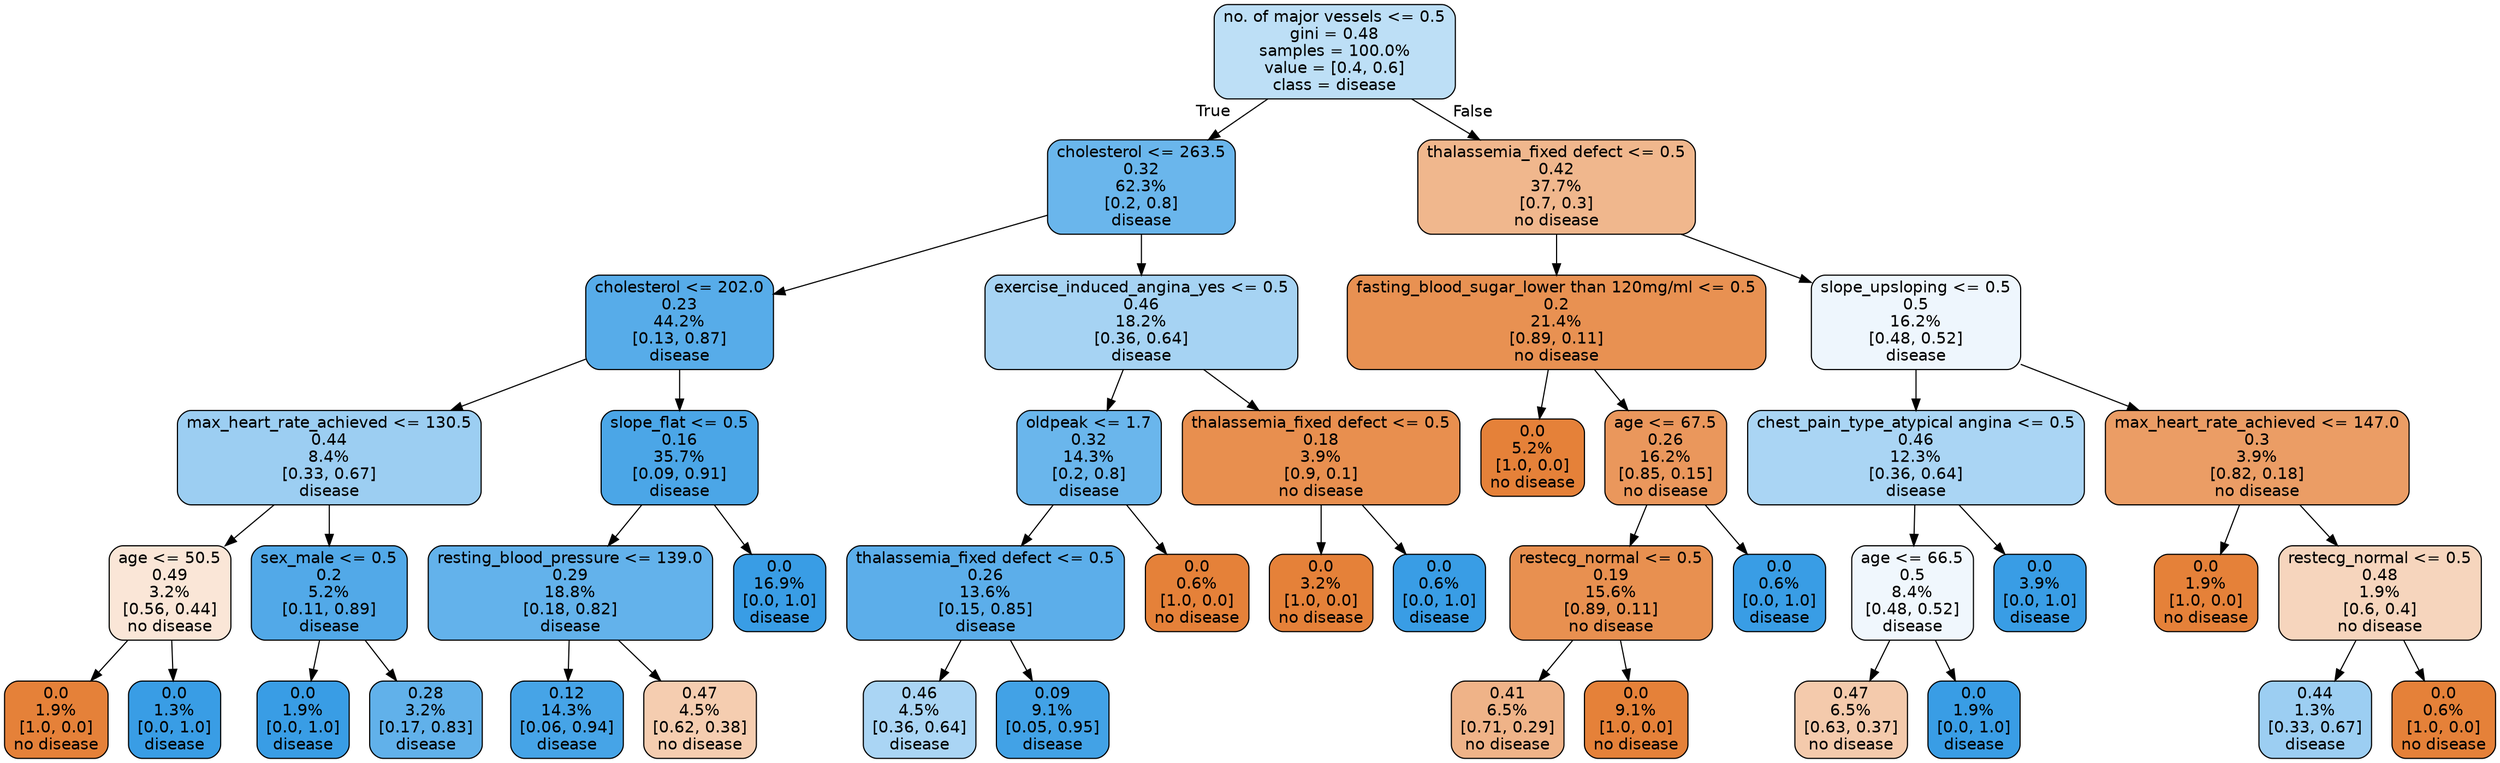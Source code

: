 digraph Tree {
node [shape=box, style="filled, rounded", color="black", fontname=helvetica] ;
edge [fontname=helvetica] ;
0 [label="no. of major vessels <= 0.5\ngini = 0.48\nsamples = 100.0%\nvalue = [0.4, 0.6]\nclass = disease", fillcolor="#bddff6"] ;
1 [label="cholesterol <= 263.5\n0.32\n62.3%\n[0.2, 0.8]\ndisease", fillcolor="#6ab6ec"] ;
0 -> 1 [labeldistance=2.5, labelangle=45, headlabel="True"] ;
2 [label="cholesterol <= 202.0\n0.23\n44.2%\n[0.13, 0.87]\ndisease", fillcolor="#57ace9"] ;
1 -> 2 ;
3 [label="max_heart_rate_achieved <= 130.5\n0.44\n8.4%\n[0.33, 0.67]\ndisease", fillcolor="#9ccef2"] ;
2 -> 3 ;
4 [label="age <= 50.5\n0.49\n3.2%\n[0.56, 0.44]\nno disease", fillcolor="#fae6d7"] ;
3 -> 4 ;
5 [label="0.0\n1.9%\n[1.0, 0.0]\nno disease", fillcolor="#e58139"] ;
4 -> 5 ;
6 [label="0.0\n1.3%\n[0.0, 1.0]\ndisease", fillcolor="#399de5"] ;
4 -> 6 ;
7 [label="sex_male <= 0.5\n0.2\n5.2%\n[0.11, 0.89]\ndisease", fillcolor="#52a9e8"] ;
3 -> 7 ;
8 [label="0.0\n1.9%\n[0.0, 1.0]\ndisease", fillcolor="#399de5"] ;
7 -> 8 ;
9 [label="0.28\n3.2%\n[0.17, 0.83]\ndisease", fillcolor="#61b1ea"] ;
7 -> 9 ;
10 [label="slope_flat <= 0.5\n0.16\n35.7%\n[0.09, 0.91]\ndisease", fillcolor="#4ba6e7"] ;
2 -> 10 ;
11 [label="resting_blood_pressure <= 139.0\n0.29\n18.8%\n[0.18, 0.82]\ndisease", fillcolor="#63b2eb"] ;
10 -> 11 ;
12 [label="0.12\n14.3%\n[0.06, 0.94]\ndisease", fillcolor="#46a4e7"] ;
11 -> 12 ;
13 [label="0.47\n4.5%\n[0.62, 0.38]\nno disease", fillcolor="#f5cdb0"] ;
11 -> 13 ;
14 [label="0.0\n16.9%\n[0.0, 1.0]\ndisease", fillcolor="#399de5"] ;
10 -> 14 ;
15 [label="exercise_induced_angina_yes <= 0.5\n0.46\n18.2%\n[0.36, 0.64]\ndisease", fillcolor="#a6d3f3"] ;
1 -> 15 ;
16 [label="oldpeak <= 1.7\n0.32\n14.3%\n[0.2, 0.8]\ndisease", fillcolor="#6ab6ec"] ;
15 -> 16 ;
17 [label="thalassemia_fixed defect <= 0.5\n0.26\n13.6%\n[0.15, 0.85]\ndisease", fillcolor="#5caeea"] ;
16 -> 17 ;
18 [label="0.46\n4.5%\n[0.36, 0.64]\ndisease", fillcolor="#aad5f4"] ;
17 -> 18 ;
19 [label="0.09\n9.1%\n[0.05, 0.95]\ndisease", fillcolor="#42a2e6"] ;
17 -> 19 ;
20 [label="0.0\n0.6%\n[1.0, 0.0]\nno disease", fillcolor="#e58139"] ;
16 -> 20 ;
21 [label="thalassemia_fixed defect <= 0.5\n0.18\n3.9%\n[0.9, 0.1]\nno disease", fillcolor="#e88f4f"] ;
15 -> 21 ;
22 [label="0.0\n3.2%\n[1.0, 0.0]\nno disease", fillcolor="#e58139"] ;
21 -> 22 ;
23 [label="0.0\n0.6%\n[0.0, 1.0]\ndisease", fillcolor="#399de5"] ;
21 -> 23 ;
24 [label="thalassemia_fixed defect <= 0.5\n0.42\n37.7%\n[0.7, 0.3]\nno disease", fillcolor="#f0b78d"] ;
0 -> 24 [labeldistance=2.5, labelangle=-45, headlabel="False"] ;
25 [label="fasting_blood_sugar_lower than 120mg/ml <= 0.5\n0.2\n21.4%\n[0.89, 0.11]\nno disease", fillcolor="#e89152"] ;
24 -> 25 ;
26 [label="0.0\n5.2%\n[1.0, 0.0]\nno disease", fillcolor="#e58139"] ;
25 -> 26 ;
27 [label="age <= 67.5\n0.26\n16.2%\n[0.85, 0.15]\nno disease", fillcolor="#ea975c"] ;
25 -> 27 ;
28 [label="restecg_normal <= 0.5\n0.19\n15.6%\n[0.89, 0.11]\nno disease", fillcolor="#e89050"] ;
27 -> 28 ;
29 [label="0.41\n6.5%\n[0.71, 0.29]\nno disease", fillcolor="#efb388"] ;
28 -> 29 ;
30 [label="0.0\n9.1%\n[1.0, 0.0]\nno disease", fillcolor="#e58139"] ;
28 -> 30 ;
31 [label="0.0\n0.6%\n[0.0, 1.0]\ndisease", fillcolor="#399de5"] ;
27 -> 31 ;
32 [label="slope_upsloping <= 0.5\n0.5\n16.2%\n[0.48, 0.52]\ndisease", fillcolor="#eef6fd"] ;
24 -> 32 ;
33 [label="chest_pain_type_atypical angina <= 0.5\n0.46\n12.3%\n[0.36, 0.64]\ndisease", fillcolor="#aad5f4"] ;
32 -> 33 ;
34 [label="age <= 66.5\n0.5\n8.4%\n[0.48, 0.52]\ndisease", fillcolor="#f0f7fd"] ;
33 -> 34 ;
35 [label="0.47\n6.5%\n[0.63, 0.37]\nno disease", fillcolor="#f4caac"] ;
34 -> 35 ;
36 [label="0.0\n1.9%\n[0.0, 1.0]\ndisease", fillcolor="#399de5"] ;
34 -> 36 ;
37 [label="0.0\n3.9%\n[0.0, 1.0]\ndisease", fillcolor="#399de5"] ;
33 -> 37 ;
38 [label="max_heart_rate_achieved <= 147.0\n0.3\n3.9%\n[0.82, 0.18]\nno disease", fillcolor="#eb9d65"] ;
32 -> 38 ;
39 [label="0.0\n1.9%\n[1.0, 0.0]\nno disease", fillcolor="#e58139"] ;
38 -> 39 ;
40 [label="restecg_normal <= 0.5\n0.48\n1.9%\n[0.6, 0.4]\nno disease", fillcolor="#f6d5bd"] ;
38 -> 40 ;
41 [label="0.44\n1.3%\n[0.33, 0.67]\ndisease", fillcolor="#9ccef2"] ;
40 -> 41 ;
42 [label="0.0\n0.6%\n[1.0, 0.0]\nno disease", fillcolor="#e58139"] ;
40 -> 42 ;
}